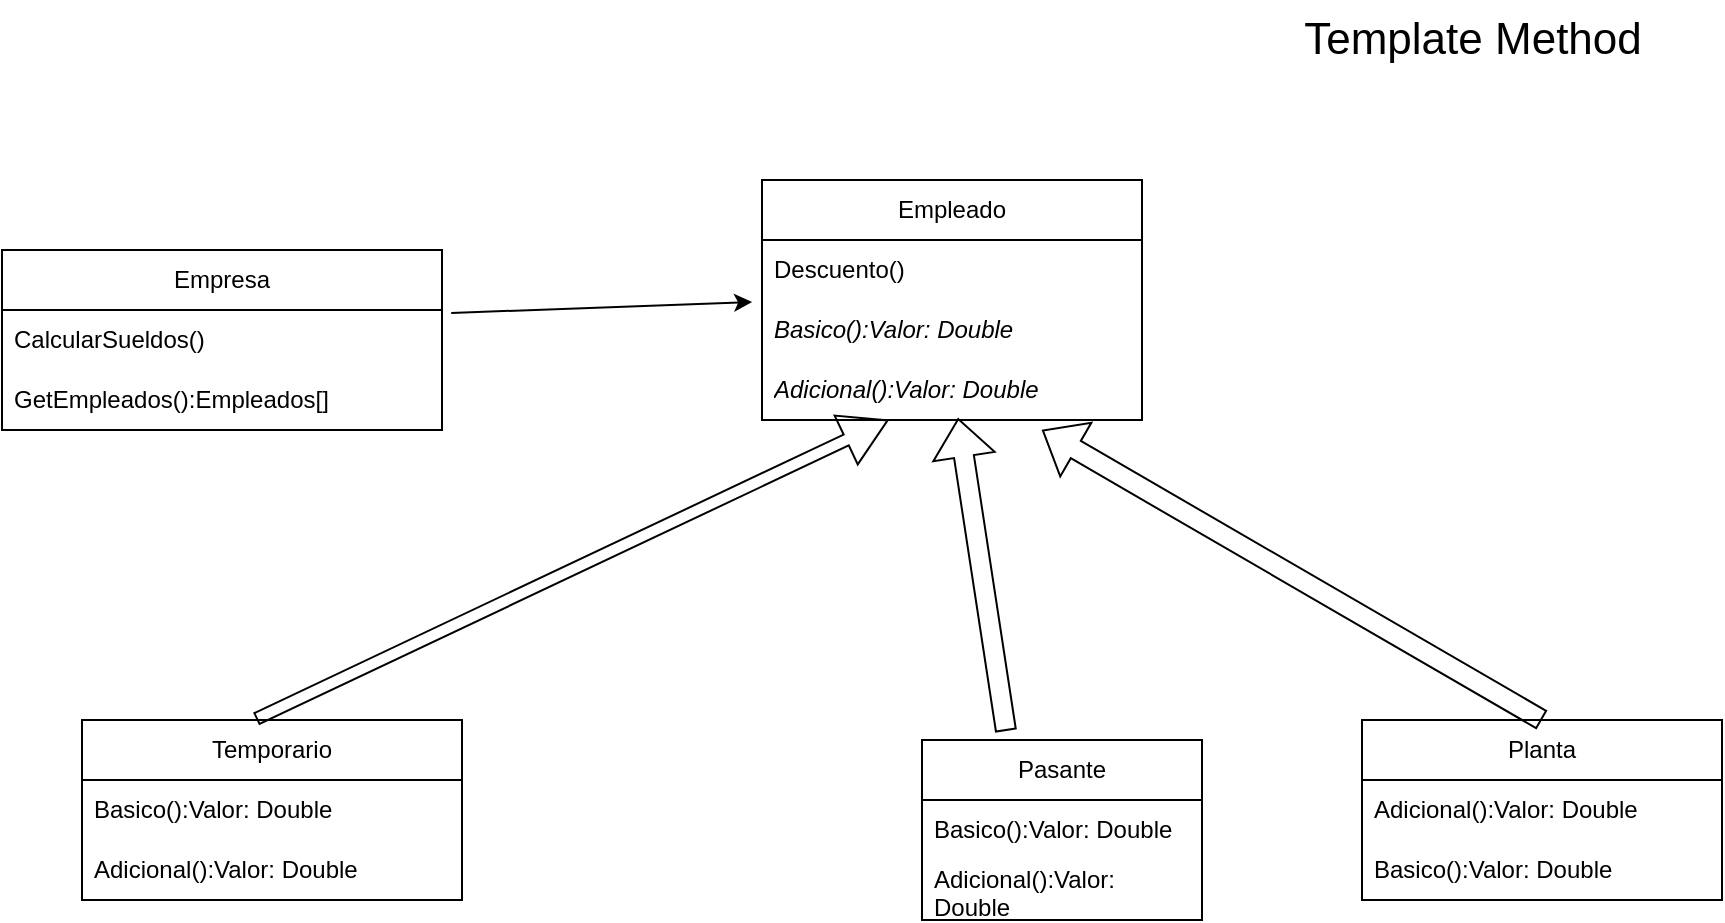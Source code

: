 <mxfile version="21.1.7" type="github">
  <diagram name="Page-1" id="VqIDkA7dPKOIa9BrkcES">
    <mxGraphModel dx="1242" dy="708" grid="1" gridSize="10" guides="1" tooltips="1" connect="1" arrows="1" fold="1" page="1" pageScale="1" pageWidth="850" pageHeight="1100" math="0" shadow="0">
      <root>
        <mxCell id="0" />
        <mxCell id="1" parent="0" />
        <mxCell id="nPDGVvIBBF1M5KPT08QQ-3" value="Empresa" style="swimlane;fontStyle=0;childLayout=stackLayout;horizontal=1;startSize=30;horizontalStack=0;resizeParent=1;resizeParentMax=0;resizeLast=0;collapsible=1;marginBottom=0;whiteSpace=wrap;html=1;" vertex="1" parent="1">
          <mxGeometry x="90" y="165" width="220" height="90" as="geometry" />
        </mxCell>
        <mxCell id="nPDGVvIBBF1M5KPT08QQ-5" value="CalcularSueldos()" style="text;strokeColor=none;fillColor=none;align=left;verticalAlign=middle;spacingLeft=4;spacingRight=4;overflow=hidden;points=[[0,0.5],[1,0.5]];portConstraint=eastwest;rotatable=0;whiteSpace=wrap;html=1;" vertex="1" parent="nPDGVvIBBF1M5KPT08QQ-3">
          <mxGeometry y="30" width="220" height="30" as="geometry" />
        </mxCell>
        <mxCell id="nPDGVvIBBF1M5KPT08QQ-6" value="GetEmpleados():Empleados[]" style="text;strokeColor=none;fillColor=none;align=left;verticalAlign=middle;spacingLeft=4;spacingRight=4;overflow=hidden;points=[[0,0.5],[1,0.5]];portConstraint=eastwest;rotatable=0;whiteSpace=wrap;html=1;" vertex="1" parent="nPDGVvIBBF1M5KPT08QQ-3">
          <mxGeometry y="60" width="220" height="30" as="geometry" />
        </mxCell>
        <mxCell id="nPDGVvIBBF1M5KPT08QQ-7" value="Empleado" style="swimlane;fontStyle=0;childLayout=stackLayout;horizontal=1;startSize=30;horizontalStack=0;resizeParent=1;resizeParentMax=0;resizeLast=0;collapsible=1;marginBottom=0;whiteSpace=wrap;html=1;" vertex="1" parent="1">
          <mxGeometry x="470" y="130" width="190" height="120" as="geometry" />
        </mxCell>
        <mxCell id="nPDGVvIBBF1M5KPT08QQ-8" value="Descuento()" style="text;strokeColor=none;fillColor=none;align=left;verticalAlign=middle;spacingLeft=4;spacingRight=4;overflow=hidden;points=[[0,0.5],[1,0.5]];portConstraint=eastwest;rotatable=0;whiteSpace=wrap;html=1;" vertex="1" parent="nPDGVvIBBF1M5KPT08QQ-7">
          <mxGeometry y="30" width="190" height="30" as="geometry" />
        </mxCell>
        <mxCell id="nPDGVvIBBF1M5KPT08QQ-47" value="Basico():Valor: Double" style="text;strokeColor=none;fillColor=none;align=left;verticalAlign=middle;spacingLeft=4;spacingRight=4;overflow=hidden;points=[[0,0.5],[1,0.5]];portConstraint=eastwest;rotatable=0;whiteSpace=wrap;html=1;fontStyle=2" vertex="1" parent="nPDGVvIBBF1M5KPT08QQ-7">
          <mxGeometry y="60" width="190" height="30" as="geometry" />
        </mxCell>
        <mxCell id="nPDGVvIBBF1M5KPT08QQ-48" value="Adicional():Valor: Double" style="text;strokeColor=none;fillColor=none;align=left;verticalAlign=middle;spacingLeft=4;spacingRight=4;overflow=hidden;points=[[0,0.5],[1,0.5]];portConstraint=eastwest;rotatable=0;whiteSpace=wrap;html=1;fontStyle=2" vertex="1" parent="nPDGVvIBBF1M5KPT08QQ-7">
          <mxGeometry y="90" width="190" height="30" as="geometry" />
        </mxCell>
        <mxCell id="nPDGVvIBBF1M5KPT08QQ-23" value="Temporario" style="swimlane;fontStyle=0;childLayout=stackLayout;horizontal=1;startSize=30;horizontalStack=0;resizeParent=1;resizeParentMax=0;resizeLast=0;collapsible=1;marginBottom=0;whiteSpace=wrap;html=1;" vertex="1" parent="1">
          <mxGeometry x="130" y="400" width="190" height="90" as="geometry" />
        </mxCell>
        <mxCell id="nPDGVvIBBF1M5KPT08QQ-25" value="Basico():Valor: Double" style="text;strokeColor=none;fillColor=none;align=left;verticalAlign=middle;spacingLeft=4;spacingRight=4;overflow=hidden;points=[[0,0.5],[1,0.5]];portConstraint=eastwest;rotatable=0;whiteSpace=wrap;html=1;fontStyle=0" vertex="1" parent="nPDGVvIBBF1M5KPT08QQ-23">
          <mxGeometry y="30" width="190" height="30" as="geometry" />
        </mxCell>
        <mxCell id="nPDGVvIBBF1M5KPT08QQ-26" value="Adicional():Valor: Double" style="text;strokeColor=none;fillColor=none;align=left;verticalAlign=middle;spacingLeft=4;spacingRight=4;overflow=hidden;points=[[0,0.5],[1,0.5]];portConstraint=eastwest;rotatable=0;whiteSpace=wrap;html=1;fontStyle=0" vertex="1" parent="nPDGVvIBBF1M5KPT08QQ-23">
          <mxGeometry y="60" width="190" height="30" as="geometry" />
        </mxCell>
        <mxCell id="nPDGVvIBBF1M5KPT08QQ-27" value="Pasante" style="swimlane;fontStyle=0;childLayout=stackLayout;horizontal=1;startSize=30;horizontalStack=0;resizeParent=1;resizeParentMax=0;resizeLast=0;collapsible=1;marginBottom=0;whiteSpace=wrap;html=1;" vertex="1" parent="1">
          <mxGeometry x="550" y="410" width="140" height="90" as="geometry" />
        </mxCell>
        <mxCell id="nPDGVvIBBF1M5KPT08QQ-35" value="Basico():Valor: Double" style="text;strokeColor=none;fillColor=none;align=left;verticalAlign=middle;spacingLeft=4;spacingRight=4;overflow=hidden;points=[[0,0.5],[1,0.5]];portConstraint=eastwest;rotatable=0;whiteSpace=wrap;html=1;fontStyle=0" vertex="1" parent="nPDGVvIBBF1M5KPT08QQ-27">
          <mxGeometry y="30" width="140" height="30" as="geometry" />
        </mxCell>
        <mxCell id="nPDGVvIBBF1M5KPT08QQ-36" value="Adicional():Valor: Double" style="text;strokeColor=none;fillColor=none;align=left;verticalAlign=middle;spacingLeft=4;spacingRight=4;overflow=hidden;points=[[0,0.5],[1,0.5]];portConstraint=eastwest;rotatable=0;whiteSpace=wrap;html=1;fontStyle=0" vertex="1" parent="nPDGVvIBBF1M5KPT08QQ-27">
          <mxGeometry y="60" width="140" height="30" as="geometry" />
        </mxCell>
        <mxCell id="nPDGVvIBBF1M5KPT08QQ-31" value="Planta" style="swimlane;fontStyle=0;childLayout=stackLayout;horizontal=1;startSize=30;horizontalStack=0;resizeParent=1;resizeParentMax=0;resizeLast=0;collapsible=1;marginBottom=0;whiteSpace=wrap;html=1;" vertex="1" parent="1">
          <mxGeometry x="770" y="400" width="180" height="90" as="geometry" />
        </mxCell>
        <mxCell id="nPDGVvIBBF1M5KPT08QQ-38" value="Adicional():Valor: Double" style="text;strokeColor=none;fillColor=none;align=left;verticalAlign=middle;spacingLeft=4;spacingRight=4;overflow=hidden;points=[[0,0.5],[1,0.5]];portConstraint=eastwest;rotatable=0;whiteSpace=wrap;html=1;fontStyle=0" vertex="1" parent="nPDGVvIBBF1M5KPT08QQ-31">
          <mxGeometry y="30" width="180" height="30" as="geometry" />
        </mxCell>
        <mxCell id="nPDGVvIBBF1M5KPT08QQ-37" value="Basico():Valor: Double" style="text;strokeColor=none;fillColor=none;align=left;verticalAlign=middle;spacingLeft=4;spacingRight=4;overflow=hidden;points=[[0,0.5],[1,0.5]];portConstraint=eastwest;rotatable=0;whiteSpace=wrap;html=1;fontStyle=0" vertex="1" parent="nPDGVvIBBF1M5KPT08QQ-31">
          <mxGeometry y="60" width="180" height="30" as="geometry" />
        </mxCell>
        <mxCell id="nPDGVvIBBF1M5KPT08QQ-39" value="" style="endArrow=classic;html=1;rounded=0;exitX=0.458;exitY=-0.006;exitDx=0;exitDy=0;exitPerimeter=0;shape=flexArrow;width=6;endSize=7.3;" edge="1" parent="1" source="nPDGVvIBBF1M5KPT08QQ-23" target="nPDGVvIBBF1M5KPT08QQ-48">
          <mxGeometry width="50" height="50" relative="1" as="geometry">
            <mxPoint x="310" y="390" as="sourcePoint" />
            <mxPoint x="498.98" y="329.49" as="targetPoint" />
          </mxGeometry>
        </mxCell>
        <mxCell id="nPDGVvIBBF1M5KPT08QQ-40" value="" style="endArrow=classic;html=1;rounded=0;exitX=0.3;exitY=-0.05;exitDx=0;exitDy=0;exitPerimeter=0;entryX=0.516;entryY=0.967;entryDx=0;entryDy=0;entryPerimeter=0;shape=flexArrow;" edge="1" parent="1" source="nPDGVvIBBF1M5KPT08QQ-27" target="nPDGVvIBBF1M5KPT08QQ-48">
          <mxGeometry width="50" height="50" relative="1" as="geometry">
            <mxPoint x="297" y="339" as="sourcePoint" />
            <mxPoint x="528.94" y="329.49" as="targetPoint" />
          </mxGeometry>
        </mxCell>
        <mxCell id="nPDGVvIBBF1M5KPT08QQ-41" value="" style="endArrow=classic;html=1;rounded=0;exitX=0.5;exitY=0;exitDx=0;exitDy=0;entryX=0.737;entryY=1.167;entryDx=0;entryDy=0;entryPerimeter=0;shape=flexArrow;" edge="1" parent="1" source="nPDGVvIBBF1M5KPT08QQ-31" target="nPDGVvIBBF1M5KPT08QQ-48">
          <mxGeometry width="50" height="50" relative="1" as="geometry">
            <mxPoint x="307" y="349" as="sourcePoint" />
            <mxPoint x="555.96" y="333.51" as="targetPoint" />
          </mxGeometry>
        </mxCell>
        <mxCell id="nPDGVvIBBF1M5KPT08QQ-44" value="" style="endArrow=classic;html=1;rounded=0;exitX=1.021;exitY=0.05;exitDx=0;exitDy=0;exitPerimeter=0;entryX=-0.026;entryY=0.033;entryDx=0;entryDy=0;entryPerimeter=0;" edge="1" parent="1" source="nPDGVvIBBF1M5KPT08QQ-5" target="nPDGVvIBBF1M5KPT08QQ-47">
          <mxGeometry width="50" height="50" relative="1" as="geometry">
            <mxPoint x="310" y="390" as="sourcePoint" />
            <mxPoint x="501.8" y="270" as="targetPoint" />
          </mxGeometry>
        </mxCell>
        <mxCell id="nPDGVvIBBF1M5KPT08QQ-46" value="Template Method&lt;br style=&quot;font-size: 22px;&quot;&gt;" style="text;html=1;align=center;verticalAlign=middle;resizable=0;points=[];autosize=1;strokeColor=none;fillColor=none;fontSize=22;" vertex="1" parent="1">
          <mxGeometry x="730" y="40" width="190" height="40" as="geometry" />
        </mxCell>
      </root>
    </mxGraphModel>
  </diagram>
</mxfile>
